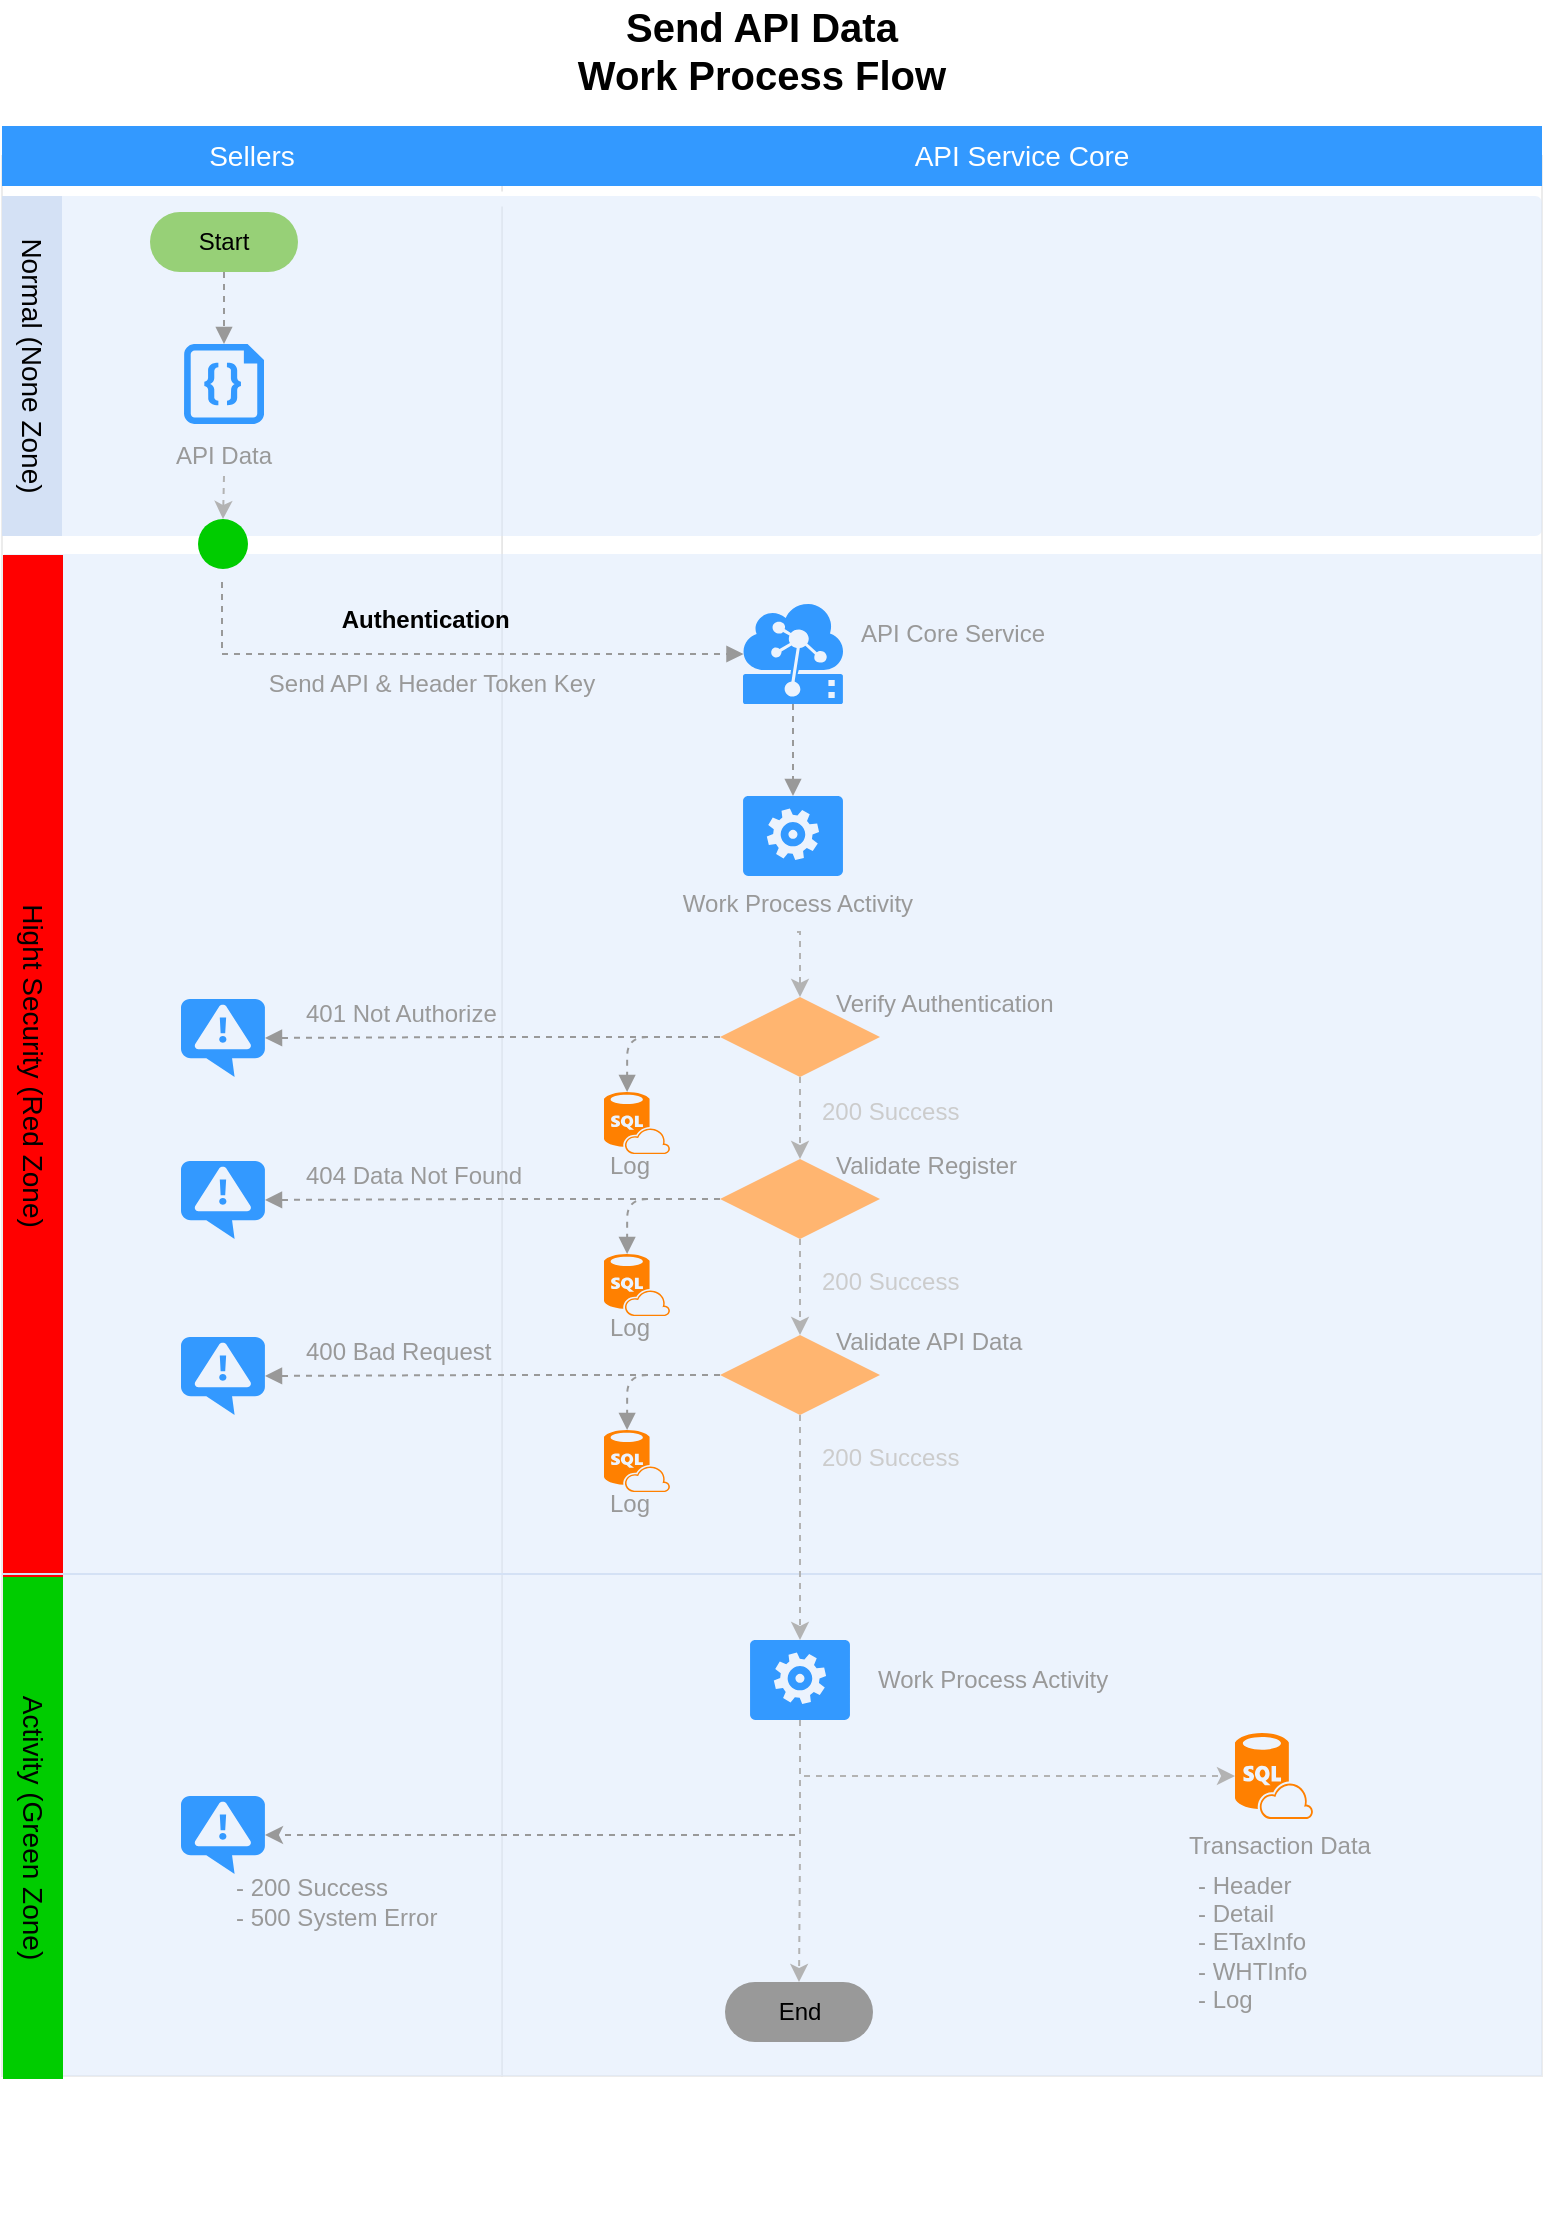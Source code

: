 <mxfile version="10.8.0" type="github"><diagram id="6a731a19-8d31-9384-78a2-239565b7b9f0" name="Page-1"><mxGraphModel dx="1220" dy="634" grid="1" gridSize="10" guides="1" tooltips="1" connect="1" arrows="1" fold="1" page="1" pageScale="1" pageWidth="827" pageHeight="1169" background="none" math="0" shadow="0"><root><mxCell id="0"/><mxCell id="1" parent="0"/><mxCell id="mB4sy3g2SSNMeMLBoOsv-2041" value="" style="rounded=1;whiteSpace=wrap;html=1;strokeColor=#E6E6E6;strokeWidth=1;fillColor=#FFFFFF;fontFamily=Helvetica;fontSize=14;fontColor=#FFB366;opacity=75;verticalAlign=top;fontStyle=1;arcSize=0;" vertex="1" parent="1"><mxGeometry x="300" y="90" width="520" height="960" as="geometry"/></mxCell><mxCell id="mB4sy3g2SSNMeMLBoOsv-2042" value="" style="rounded=1;whiteSpace=wrap;html=1;strokeColor=#E6E6E6;strokeWidth=1;fillColor=#FFFFFF;fontFamily=Helvetica;fontSize=14;fontColor=#FFB366;opacity=75;verticalAlign=top;fontStyle=1;arcSize=0;" vertex="1" parent="1"><mxGeometry x="50" y="90" width="250" height="960" as="geometry"/></mxCell><mxCell id="mB4sy3g2SSNMeMLBoOsv-2043" value="" style="shape=mxgraph.arrows.two_way_arrow_horizontal;html=1;verticalLabelPosition=bottom;verticalAlign=top;strokeWidth=2;strokeColor=none;dashed=1;fillColor=#FFFFFF;fontFamily=Verdana;fontSize=12;fontColor=#00BEF2" vertex="1" parent="1"><mxGeometry x="265.5" y="104" width="67" height="15" as="geometry"/></mxCell><mxCell id="mB4sy3g2SSNMeMLBoOsv-2044" value="" style="rounded=1;whiteSpace=wrap;html=1;strokeColor=none;strokeWidth=1;fillColor=#dae8fc;fontSize=12;align=center;arcSize=0;opacity=50;" vertex="1" parent="1"><mxGeometry x="51" y="800" width="769" height="250" as="geometry"/></mxCell><mxCell id="mB4sy3g2SSNMeMLBoOsv-2045" value="" style="rounded=1;whiteSpace=wrap;html=1;strokeColor=none;strokeWidth=1;fillColor=#dae8fc;fontSize=12;align=center;arcSize=0;opacity=50;" vertex="1" parent="1"><mxGeometry x="51" y="289" width="769" height="511" as="geometry"/></mxCell><mxCell id="mB4sy3g2SSNMeMLBoOsv-2046" value="" style="rounded=1;whiteSpace=wrap;html=1;strokeColor=none;strokeWidth=1;fillColor=#dae8fc;fontSize=12;align=center;arcSize=2;opacity=50;" vertex="1" parent="1"><mxGeometry x="50" y="110" width="770" height="170" as="geometry"/></mxCell><mxCell id="mB4sy3g2SSNMeMLBoOsv-2047" value="Send API Data&lt;br&gt;Work Process Flow" style="text;html=1;strokeColor=none;fillColor=none;align=center;verticalAlign=middle;whiteSpace=wrap;rounded=0;fontStyle=1;fontSize=20;" vertex="1" parent="1"><mxGeometry x="275" y="12" width="310" height="50" as="geometry"/></mxCell><mxCell id="mB4sy3g2SSNMeMLBoOsv-2048" style="edgeStyle=orthogonalEdgeStyle;rounded=0;orthogonalLoop=1;jettySize=auto;html=1;exitX=0.5;exitY=1;exitDx=0;exitDy=0;exitPerimeter=0;entryX=0.5;entryY=0;entryDx=0;entryDy=0;dashed=1;startArrow=none;startFill=0;endArrow=block;endFill=1;strokeColor=#999999;entryPerimeter=0;" edge="1" parent="1" source="mB4sy3g2SSNMeMLBoOsv-2049" target="mB4sy3g2SSNMeMLBoOsv-2091"><mxGeometry relative="1" as="geometry"><mxPoint x="446" y="395" as="targetPoint"/></mxGeometry></mxCell><mxCell id="mB4sy3g2SSNMeMLBoOsv-2049" value="" style="shadow=0;dashed=0;html=1;strokeColor=none;labelPosition=center;verticalLabelPosition=bottom;verticalAlign=top;align=center;shape=mxgraph.mscae.cloud.iot_edge;fillColor=#3399FF;pointerEvents=1;fontSize=12;fontColor=#999999;" vertex="1" parent="1"><mxGeometry x="420.5" y="314" width="50" height="50" as="geometry"/></mxCell><mxCell id="mB4sy3g2SSNMeMLBoOsv-2080" style="edgeStyle=orthogonalEdgeStyle;rounded=0;orthogonalLoop=1;jettySize=auto;html=1;exitX=0.5;exitY=1;exitDx=0;exitDy=0;entryX=0.005;entryY=0.5;entryDx=0;entryDy=0;dashed=1;startArrow=none;startFill=0;endArrow=block;endFill=1;strokeColor=#999999;entryPerimeter=0;" edge="1" parent="1" target="mB4sy3g2SSNMeMLBoOsv-2049"><mxGeometry relative="1" as="geometry"><mxPoint x="378" y="341" as="targetPoint"/><mxPoint x="160" y="303" as="sourcePoint"/><Array as="points"><mxPoint x="160" y="339"/></Array></mxGeometry></mxCell><mxCell id="mB4sy3g2SSNMeMLBoOsv-2085" value="Authentication&amp;nbsp;&lt;br&gt;" style="text;html=1;strokeColor=none;fillColor=none;align=center;verticalAlign=middle;whiteSpace=wrap;rounded=0;fontSize=12;fontColor=#000000;fontStyle=1" vertex="1" parent="1"><mxGeometry x="167" y="305" width="193" height="34" as="geometry"/></mxCell><mxCell id="mB4sy3g2SSNMeMLBoOsv-2086" value="API Core Service" style="text;html=1;strokeColor=none;fillColor=none;align=center;verticalAlign=middle;whiteSpace=wrap;rounded=0;fontSize=12;fontColor=#999999;" vertex="1" parent="1"><mxGeometry x="475" y="314.5" width="101" height="29" as="geometry"/></mxCell><mxCell id="mB4sy3g2SSNMeMLBoOsv-2090" value="" style="group" vertex="1" connectable="0" parent="1"><mxGeometry x="367.5" y="442" width="160" height="72" as="geometry"/></mxCell><mxCell id="mB4sy3g2SSNMeMLBoOsv-2091" value="" style="verticalLabelPosition=bottom;html=1;verticalAlign=top;align=center;strokeColor=none;fillColor=#3399FF;shape=mxgraph.azure.worker_role;fontSize=12;fontColor=#999999;" vertex="1" parent="mB4sy3g2SSNMeMLBoOsv-2090"><mxGeometry x="53" y="-32" width="50" height="40" as="geometry"/></mxCell><mxCell id="mB4sy3g2SSNMeMLBoOsv-2092" value="Work Process Activity&lt;br&gt;" style="text;html=1;strokeColor=none;fillColor=none;align=center;verticalAlign=middle;whiteSpace=wrap;rounded=0;fontSize=12;fontColor=#999999;" vertex="1" parent="mB4sy3g2SSNMeMLBoOsv-2090"><mxGeometry y="7" width="160" height="29" as="geometry"/></mxCell><mxCell id="mB4sy3g2SSNMeMLBoOsv-2095" style="edgeStyle=orthogonalEdgeStyle;rounded=0;orthogonalLoop=1;jettySize=auto;html=1;exitX=0.5;exitY=1;exitDx=0;exitDy=0;entryX=0.5;entryY=0;entryDx=0;entryDy=0;entryPerimeter=0;dashed=1;startArrow=none;startFill=0;endArrow=block;endFill=1;strokeColor=#999999;fontColor=#000000;" edge="1" parent="1" source="mB4sy3g2SSNMeMLBoOsv-2096" target="mB4sy3g2SSNMeMLBoOsv-2145"><mxGeometry relative="1" as="geometry"><mxPoint x="161" y="181" as="targetPoint"/></mxGeometry></mxCell><mxCell id="mB4sy3g2SSNMeMLBoOsv-2096" value="Start" style="rounded=1;whiteSpace=wrap;html=1;fontColor=#000000;align=center;arcSize=50;labelBackgroundColor=none;fillColor=#97D077;strokeColor=none;" vertex="1" parent="1"><mxGeometry x="124" y="118" width="74" height="30" as="geometry"/></mxCell><mxCell id="mB4sy3g2SSNMeMLBoOsv-2098" value="Hight Security (Red Zone)" style="whiteSpace=wrap;html=1;dashed=1;strokeColor=none;strokeWidth=2;fillColor=#FF0000;fontFamily=Helvetica;fontSize=14;fontColor=#000000;fontStyle=0;rotation=90;" vertex="1" parent="1"><mxGeometry x="-190" y="530" width="511" height="30" as="geometry"/></mxCell><mxCell id="mB4sy3g2SSNMeMLBoOsv-2108" value="" style="ellipse;whiteSpace=wrap;html=1;aspect=fixed;fillColor=#00CC00;fontColor=#000000;align=center;strokeColor=none;" vertex="1" parent="1"><mxGeometry x="148" y="271.5" width="25" height="25" as="geometry"/></mxCell><mxCell id="mB4sy3g2SSNMeMLBoOsv-2110" value="Activity (Green Zone)" style="whiteSpace=wrap;html=1;dashed=1;strokeColor=none;strokeWidth=2;fillColor=#00CC00;fontFamily=Helvetica;fontSize=14;fontColor=#000000;fontStyle=0;rotation=90;" vertex="1" parent="1"><mxGeometry x="-60" y="911" width="251" height="30" as="geometry"/></mxCell><mxCell id="mB4sy3g2SSNMeMLBoOsv-2111" value="Sellers" style="whiteSpace=wrap;html=1;dashed=1;strokeColor=none;strokeWidth=2;fillColor=#3399FF;fontFamily=Helvetica;fontSize=14;fontColor=#FFFFFF;fontStyle=0" vertex="1" parent="1"><mxGeometry x="50" y="75" width="250" height="30" as="geometry"/></mxCell><mxCell id="mB4sy3g2SSNMeMLBoOsv-2112" value="API Service Core" style="whiteSpace=wrap;html=1;dashed=1;strokeColor=none;strokeWidth=2;fillColor=#3399FF;fontFamily=Helvetica;fontSize=14;fontColor=#FFFFFF;fontStyle=0" vertex="1" parent="1"><mxGeometry x="300" y="75" width="520" height="30" as="geometry"/></mxCell><mxCell id="mB4sy3g2SSNMeMLBoOsv-2113" value="Normal (None Zone)" style="whiteSpace=wrap;html=1;dashed=1;strokeColor=none;strokeWidth=2;fillColor=#D4E1F5;fontFamily=Helvetica;fontSize=14;fontColor=#000000;fontStyle=0;rotation=90;" vertex="1" parent="1"><mxGeometry x="-20" y="180" width="170" height="30" as="geometry"/></mxCell><mxCell id="mB4sy3g2SSNMeMLBoOsv-2116" value="" style="group" vertex="1" connectable="0" parent="1"><mxGeometry x="333" y="898.5" width="160" height="72" as="geometry"/></mxCell><mxCell id="mB4sy3g2SSNMeMLBoOsv-2118" value="" style="group" vertex="1" connectable="0" parent="1"><mxGeometry x="551.5" y="1048" width="108" height="79" as="geometry"/></mxCell><mxCell id="mB4sy3g2SSNMeMLBoOsv-2120" style="edgeStyle=orthogonalEdgeStyle;rounded=0;orthogonalLoop=1;jettySize=auto;html=1;exitX=0.5;exitY=1;exitDx=0;exitDy=0;entryX=1;entryY=0.5;entryDx=0;entryDy=0;entryPerimeter=0;dashed=1;strokeColor=#999999;fontColor=#00CC00;exitPerimeter=0;" edge="1" parent="1" source="mB4sy3g2SSNMeMLBoOsv-2117" target="mB4sy3g2SSNMeMLBoOsv-2131"><mxGeometry relative="1" as="geometry"/></mxCell><mxCell id="mB4sy3g2SSNMeMLBoOsv-2122" value="Work Process Activity&lt;br&gt;" style="text;html=1;strokeColor=none;fillColor=none;align=left;verticalAlign=middle;whiteSpace=wrap;rounded=0;fontSize=12;fontColor=#999999;" vertex="1" parent="1"><mxGeometry x="485.5" y="837.5" width="160" height="29" as="geometry"/></mxCell><mxCell id="mB4sy3g2SSNMeMLBoOsv-2123" value="Transaction Data" style="text;html=1;strokeColor=none;fillColor=none;align=center;verticalAlign=middle;whiteSpace=wrap;rounded=0;fontSize=12;fontColor=#999999;" vertex="1" parent="1"><mxGeometry x="634.5" y="920.5" width="108" height="29" as="geometry"/></mxCell><mxCell id="mB4sy3g2SSNMeMLBoOsv-2124" value="" style="verticalLabelPosition=bottom;html=1;verticalAlign=top;align=center;strokeColor=none;fillColor=#FF8000;shape=mxgraph.azure.sql_database_sql_azure;fontSize=12;fontColor=#999999;" vertex="1" parent="1"><mxGeometry x="666.5" y="878.5" width="39" height="43" as="geometry"/></mxCell><mxCell id="mB4sy3g2SSNMeMLBoOsv-2131" value="" style="verticalLabelPosition=bottom;html=1;verticalAlign=top;align=center;strokeColor=none;fillColor=#3399FF;shape=mxgraph.azure.notification_topic;fontSize=12;fontColor=#999999;" vertex="1" parent="1"><mxGeometry x="139.5" y="910" width="42" height="39" as="geometry"/></mxCell><mxCell id="mB4sy3g2SSNMeMLBoOsv-2132" value="- 200 Success&lt;br&gt;- 500 System Error&lt;br&gt;" style="text;html=1;strokeColor=none;fillColor=none;align=left;verticalAlign=middle;whiteSpace=wrap;rounded=0;fontSize=12;fontColor=#999999;" vertex="1" parent="1"><mxGeometry x="165" y="945" width="143" height="35" as="geometry"/></mxCell><mxCell id="mB4sy3g2SSNMeMLBoOsv-2140" value="Send API &amp;amp; Header Token Key" style="text;html=1;strokeColor=none;fillColor=none;align=center;verticalAlign=middle;whiteSpace=wrap;rounded=0;fontSize=12;fontColor=#999999;" vertex="1" parent="1"><mxGeometry x="180" y="339" width="170" height="29" as="geometry"/></mxCell><mxCell id="mB4sy3g2SSNMeMLBoOsv-2142" value="" style="endArrow=none;html=1;strokeColor=#D4E1F5;fontColor=#000000;" edge="1" parent="1"><mxGeometry width="50" height="50" relative="1" as="geometry"><mxPoint x="50" y="799" as="sourcePoint"/><mxPoint x="820" y="799" as="targetPoint"/></mxGeometry></mxCell><mxCell id="mB4sy3g2SSNMeMLBoOsv-2143" value="" style="group" vertex="1" connectable="0" parent="1"><mxGeometry x="126" y="164" width="70" height="86" as="geometry"/></mxCell><mxCell id="mB4sy3g2SSNMeMLBoOsv-2144" value="API Data" style="text;html=1;strokeColor=none;fillColor=none;align=center;verticalAlign=middle;whiteSpace=wrap;rounded=0;fontSize=12;fontColor=#999999;rotation=0;" vertex="1" parent="mB4sy3g2SSNMeMLBoOsv-2143"><mxGeometry y="66" width="70" height="20" as="geometry"/></mxCell><mxCell id="mB4sy3g2SSNMeMLBoOsv-2145" value="" style="verticalLabelPosition=bottom;html=1;verticalAlign=top;align=center;strokeColor=none;fillColor=#3399FF;shape=mxgraph.azure.code_file;pointerEvents=1;fontSize=12;fontColor=#999999;" vertex="1" parent="mB4sy3g2SSNMeMLBoOsv-2143"><mxGeometry x="15" y="20" width="40" height="40" as="geometry"/></mxCell><mxCell id="mB4sy3g2SSNMeMLBoOsv-2148" style="edgeStyle=orthogonalEdgeStyle;rounded=0;orthogonalLoop=1;jettySize=auto;html=1;exitX=0.5;exitY=1;exitDx=0;exitDy=0;entryX=0.5;entryY=0;entryDx=0;entryDy=0;dashed=1;strokeColor=#B3B3B3;" edge="1" parent="1" source="mB4sy3g2SSNMeMLBoOsv-2144" target="mB4sy3g2SSNMeMLBoOsv-2108"><mxGeometry relative="1" as="geometry"/></mxCell><mxCell id="mB4sy3g2SSNMeMLBoOsv-2149" style="edgeStyle=orthogonalEdgeStyle;rounded=1;orthogonalLoop=1;jettySize=auto;html=1;exitX=0;exitY=0.5;exitDx=0;exitDy=0;dashed=1;startArrow=none;startFill=0;endArrow=block;endFill=1;strokeColor=#999999;fontSize=12;fontColor=#999999;" edge="1" parent="1" source="mB4sy3g2SSNMeMLBoOsv-2151" target="mB4sy3g2SSNMeMLBoOsv-2154"><mxGeometry relative="1" as="geometry"/></mxCell><mxCell id="mB4sy3g2SSNMeMLBoOsv-2150" style="edgeStyle=orthogonalEdgeStyle;rounded=1;orthogonalLoop=1;jettySize=auto;html=1;exitX=0;exitY=0.5;exitDx=0;exitDy=0;entryX=0.35;entryY=0;entryDx=0;entryDy=0;entryPerimeter=0;dashed=1;startArrow=none;startFill=0;endArrow=block;endFill=1;strokeColor=#999999;fontSize=12;fontColor=#999999;" edge="1" parent="1" source="mB4sy3g2SSNMeMLBoOsv-2151" target="mB4sy3g2SSNMeMLBoOsv-2158"><mxGeometry relative="1" as="geometry"/></mxCell><mxCell id="mB4sy3g2SSNMeMLBoOsv-2173" style="edgeStyle=orthogonalEdgeStyle;rounded=0;orthogonalLoop=1;jettySize=auto;html=1;exitX=0.5;exitY=1;exitDx=0;exitDy=0;entryX=0.5;entryY=0;entryDx=0;entryDy=0;dashed=1;strokeColor=#B3B3B3;" edge="1" parent="1" source="mB4sy3g2SSNMeMLBoOsv-2151" target="mB4sy3g2SSNMeMLBoOsv-2164"><mxGeometry relative="1" as="geometry"/></mxCell><mxCell id="mB4sy3g2SSNMeMLBoOsv-2151" value="" style="rhombus;whiteSpace=wrap;html=1;strokeColor=none;strokeWidth=1;fillColor=#FFB570;fontSize=12;fontColor=#999999;align=left;" vertex="1" parent="1"><mxGeometry x="409" y="510.5" width="80" height="40" as="geometry"/></mxCell><mxCell id="mB4sy3g2SSNMeMLBoOsv-2152" value="200 Success" style="text;html=1;strokeColor=none;fillColor=none;align=left;verticalAlign=middle;whiteSpace=wrap;rounded=0;fontSize=12;fontColor=#CCCCCC;" vertex="1" parent="1"><mxGeometry x="457.5" y="557.5" width="89" height="20" as="geometry"/></mxCell><mxCell id="mB4sy3g2SSNMeMLBoOsv-2153" value="&lt;span&gt;Verify Authentication&lt;/span&gt;" style="text;html=1;strokeColor=none;fillColor=none;align=left;verticalAlign=middle;whiteSpace=wrap;rounded=0;fontSize=12;fontColor=#999999;" vertex="1" parent="1"><mxGeometry x="465" y="503.5" width="132" height="20" as="geometry"/></mxCell><mxCell id="mB4sy3g2SSNMeMLBoOsv-2154" value="" style="verticalLabelPosition=bottom;html=1;verticalAlign=top;align=center;strokeColor=none;fillColor=#3399FF;shape=mxgraph.azure.notification_topic;fontSize=12;fontColor=#999999;" vertex="1" parent="1"><mxGeometry x="139.5" y="511.5" width="42" height="39" as="geometry"/></mxCell><mxCell id="mB4sy3g2SSNMeMLBoOsv-2155" value="401 Not Authorize" style="text;html=1;strokeColor=none;fillColor=none;align=left;verticalAlign=middle;whiteSpace=wrap;rounded=0;fontSize=12;fontColor=#999999;" vertex="1" parent="1"><mxGeometry x="200" y="509" width="116" height="20" as="geometry"/></mxCell><mxCell id="mB4sy3g2SSNMeMLBoOsv-2159" style="edgeStyle=orthogonalEdgeStyle;rounded=0;orthogonalLoop=1;jettySize=auto;html=1;exitX=0.5;exitY=1;exitDx=0;exitDy=0;entryX=0.5;entryY=0;entryDx=0;entryDy=0;dashed=1;strokeColor=#B3B3B3;" edge="1" parent="1" source="mB4sy3g2SSNMeMLBoOsv-2092" target="mB4sy3g2SSNMeMLBoOsv-2151"><mxGeometry relative="1" as="geometry"/></mxCell><mxCell id="mB4sy3g2SSNMeMLBoOsv-2160" value="" style="group" vertex="1" connectable="0" parent="1"><mxGeometry x="342.5" y="531" width="40" height="53.5" as="geometry"/></mxCell><mxCell id="mB4sy3g2SSNMeMLBoOsv-2156" value="" style="group" vertex="1" connectable="0" parent="mB4sy3g2SSNMeMLBoOsv-2160"><mxGeometry width="40" height="53.5" as="geometry"/></mxCell><mxCell id="mB4sy3g2SSNMeMLBoOsv-2157" value="Log" style="text;html=1;strokeColor=none;fillColor=none;align=center;verticalAlign=middle;whiteSpace=wrap;rounded=0;fontSize=12;fontColor=#999999;" vertex="1" parent="mB4sy3g2SSNMeMLBoOsv-2156"><mxGeometry x="1.5" y="49.5" width="40" height="29" as="geometry"/></mxCell><mxCell id="mB4sy3g2SSNMeMLBoOsv-2158" value="" style="verticalLabelPosition=bottom;html=1;verticalAlign=top;align=center;strokeColor=none;fillColor=#FF8000;shape=mxgraph.azure.sql_database_sql_azure;fontSize=12;fontColor=#999999;" vertex="1" parent="mB4sy3g2SSNMeMLBoOsv-2156"><mxGeometry x="8.5" y="27" width="33" height="31" as="geometry"/></mxCell><mxCell id="mB4sy3g2SSNMeMLBoOsv-2162" style="edgeStyle=orthogonalEdgeStyle;rounded=1;orthogonalLoop=1;jettySize=auto;html=1;exitX=0;exitY=0.5;exitDx=0;exitDy=0;dashed=1;startArrow=none;startFill=0;endArrow=block;endFill=1;strokeColor=#999999;fontSize=12;fontColor=#999999;" edge="1" parent="1" source="mB4sy3g2SSNMeMLBoOsv-2164" target="mB4sy3g2SSNMeMLBoOsv-2167"><mxGeometry relative="1" as="geometry"/></mxCell><mxCell id="mB4sy3g2SSNMeMLBoOsv-2163" style="edgeStyle=orthogonalEdgeStyle;rounded=1;orthogonalLoop=1;jettySize=auto;html=1;exitX=0;exitY=0.5;exitDx=0;exitDy=0;entryX=0.35;entryY=0;entryDx=0;entryDy=0;entryPerimeter=0;dashed=1;startArrow=none;startFill=0;endArrow=block;endFill=1;strokeColor=#999999;fontSize=12;fontColor=#999999;" edge="1" parent="1" source="mB4sy3g2SSNMeMLBoOsv-2164" target="mB4sy3g2SSNMeMLBoOsv-2172"><mxGeometry relative="1" as="geometry"/></mxCell><mxCell id="mB4sy3g2SSNMeMLBoOsv-2186" style="edgeStyle=orthogonalEdgeStyle;rounded=0;orthogonalLoop=1;jettySize=auto;html=1;exitX=0.5;exitY=1;exitDx=0;exitDy=0;dashed=1;strokeColor=#B3B3B3;fontColor=#CCCCCC;" edge="1" parent="1" source="mB4sy3g2SSNMeMLBoOsv-2164" target="mB4sy3g2SSNMeMLBoOsv-2177"><mxGeometry relative="1" as="geometry"/></mxCell><mxCell id="mB4sy3g2SSNMeMLBoOsv-2164" value="" style="rhombus;whiteSpace=wrap;html=1;strokeColor=none;strokeWidth=1;fillColor=#FFB570;fontSize=12;fontColor=#999999;align=left;" vertex="1" parent="1"><mxGeometry x="409" y="591.5" width="80" height="40" as="geometry"/></mxCell><mxCell id="mB4sy3g2SSNMeMLBoOsv-2165" value="200 Success" style="text;html=1;strokeColor=none;fillColor=none;align=left;verticalAlign=middle;whiteSpace=wrap;rounded=0;fontSize=12;fontColor=#CCCCCC;" vertex="1" parent="1"><mxGeometry x="457.5" y="642.5" width="89" height="20" as="geometry"/></mxCell><mxCell id="mB4sy3g2SSNMeMLBoOsv-2166" value="Validate Register" style="text;html=1;strokeColor=none;fillColor=none;align=left;verticalAlign=middle;whiteSpace=wrap;rounded=0;fontSize=12;fontColor=#999999;" vertex="1" parent="1"><mxGeometry x="465" y="585" width="115" height="20" as="geometry"/></mxCell><mxCell id="mB4sy3g2SSNMeMLBoOsv-2167" value="" style="verticalLabelPosition=bottom;html=1;verticalAlign=top;align=center;strokeColor=none;fillColor=#3399FF;shape=mxgraph.azure.notification_topic;fontSize=12;fontColor=#999999;" vertex="1" parent="1"><mxGeometry x="139.5" y="592.5" width="42" height="39" as="geometry"/></mxCell><mxCell id="mB4sy3g2SSNMeMLBoOsv-2168" value="404 Data Not Found" style="text;html=1;strokeColor=none;fillColor=none;align=left;verticalAlign=middle;whiteSpace=wrap;rounded=0;fontSize=12;fontColor=#999999;" vertex="1" parent="1"><mxGeometry x="200" y="590" width="122" height="20" as="geometry"/></mxCell><mxCell id="mB4sy3g2SSNMeMLBoOsv-2169" value="" style="group" vertex="1" connectable="0" parent="1"><mxGeometry x="342.5" y="612" width="40" height="53.5" as="geometry"/></mxCell><mxCell id="mB4sy3g2SSNMeMLBoOsv-2170" value="" style="group" vertex="1" connectable="0" parent="mB4sy3g2SSNMeMLBoOsv-2169"><mxGeometry width="40" height="53.5" as="geometry"/></mxCell><mxCell id="mB4sy3g2SSNMeMLBoOsv-2171" value="Log" style="text;html=1;strokeColor=none;fillColor=none;align=center;verticalAlign=middle;whiteSpace=wrap;rounded=0;fontSize=12;fontColor=#999999;" vertex="1" parent="mB4sy3g2SSNMeMLBoOsv-2170"><mxGeometry x="1.5" y="49.5" width="40" height="29" as="geometry"/></mxCell><mxCell id="mB4sy3g2SSNMeMLBoOsv-2172" value="" style="verticalLabelPosition=bottom;html=1;verticalAlign=top;align=center;strokeColor=none;fillColor=#FF8000;shape=mxgraph.azure.sql_database_sql_azure;fontSize=12;fontColor=#999999;" vertex="1" parent="mB4sy3g2SSNMeMLBoOsv-2170"><mxGeometry x="8.5" y="27" width="33" height="31" as="geometry"/></mxCell><mxCell id="mB4sy3g2SSNMeMLBoOsv-2175" style="edgeStyle=orthogonalEdgeStyle;rounded=1;orthogonalLoop=1;jettySize=auto;html=1;exitX=0;exitY=0.5;exitDx=0;exitDy=0;dashed=1;startArrow=none;startFill=0;endArrow=block;endFill=1;strokeColor=#999999;fontSize=12;fontColor=#999999;" edge="1" parent="1" source="mB4sy3g2SSNMeMLBoOsv-2177" target="mB4sy3g2SSNMeMLBoOsv-2180"><mxGeometry relative="1" as="geometry"/></mxCell><mxCell id="mB4sy3g2SSNMeMLBoOsv-2176" style="edgeStyle=orthogonalEdgeStyle;rounded=1;orthogonalLoop=1;jettySize=auto;html=1;exitX=0;exitY=0.5;exitDx=0;exitDy=0;entryX=0.35;entryY=0;entryDx=0;entryDy=0;entryPerimeter=0;dashed=1;startArrow=none;startFill=0;endArrow=block;endFill=1;strokeColor=#999999;fontSize=12;fontColor=#999999;" edge="1" parent="1" source="mB4sy3g2SSNMeMLBoOsv-2177" target="mB4sy3g2SSNMeMLBoOsv-2185"><mxGeometry relative="1" as="geometry"/></mxCell><mxCell id="mB4sy3g2SSNMeMLBoOsv-2188" style="edgeStyle=orthogonalEdgeStyle;rounded=0;orthogonalLoop=1;jettySize=auto;html=1;exitX=0.5;exitY=1;exitDx=0;exitDy=0;entryX=0.5;entryY=0;entryDx=0;entryDy=0;entryPerimeter=0;dashed=1;strokeColor=#B3B3B3;fontColor=#CCCCCC;" edge="1" parent="1" source="mB4sy3g2SSNMeMLBoOsv-2177" target="mB4sy3g2SSNMeMLBoOsv-2117"><mxGeometry relative="1" as="geometry"/></mxCell><mxCell id="mB4sy3g2SSNMeMLBoOsv-2177" value="" style="rhombus;whiteSpace=wrap;html=1;strokeColor=none;strokeWidth=1;fillColor=#FFB570;fontSize=12;fontColor=#999999;align=left;" vertex="1" parent="1"><mxGeometry x="409" y="679.5" width="80" height="40" as="geometry"/></mxCell><mxCell id="mB4sy3g2SSNMeMLBoOsv-2178" value="200 Success" style="text;html=1;strokeColor=none;fillColor=none;align=left;verticalAlign=middle;whiteSpace=wrap;rounded=0;fontSize=12;fontColor=#CCCCCC;" vertex="1" parent="1"><mxGeometry x="457.5" y="730.5" width="89" height="20" as="geometry"/></mxCell><mxCell id="mB4sy3g2SSNMeMLBoOsv-2179" value="Validate API Data" style="text;html=1;strokeColor=none;fillColor=none;align=left;verticalAlign=middle;whiteSpace=wrap;rounded=0;fontSize=12;fontColor=#999999;" vertex="1" parent="1"><mxGeometry x="465" y="672.5" width="132" height="20" as="geometry"/></mxCell><mxCell id="mB4sy3g2SSNMeMLBoOsv-2180" value="" style="verticalLabelPosition=bottom;html=1;verticalAlign=top;align=center;strokeColor=none;fillColor=#3399FF;shape=mxgraph.azure.notification_topic;fontSize=12;fontColor=#999999;" vertex="1" parent="1"><mxGeometry x="139.5" y="680.5" width="42" height="39" as="geometry"/></mxCell><mxCell id="mB4sy3g2SSNMeMLBoOsv-2181" value="400 Bad Request" style="text;html=1;strokeColor=none;fillColor=none;align=left;verticalAlign=middle;whiteSpace=wrap;rounded=0;fontSize=12;fontColor=#999999;" vertex="1" parent="1"><mxGeometry x="200" y="678" width="122" height="20" as="geometry"/></mxCell><mxCell id="mB4sy3g2SSNMeMLBoOsv-2182" value="" style="group" vertex="1" connectable="0" parent="1"><mxGeometry x="342.5" y="700" width="40" height="53.5" as="geometry"/></mxCell><mxCell id="mB4sy3g2SSNMeMLBoOsv-2183" value="" style="group" vertex="1" connectable="0" parent="mB4sy3g2SSNMeMLBoOsv-2182"><mxGeometry width="40" height="53.5" as="geometry"/></mxCell><mxCell id="mB4sy3g2SSNMeMLBoOsv-2184" value="Log" style="text;html=1;strokeColor=none;fillColor=none;align=center;verticalAlign=middle;whiteSpace=wrap;rounded=0;fontSize=12;fontColor=#999999;" vertex="1" parent="mB4sy3g2SSNMeMLBoOsv-2183"><mxGeometry x="1.5" y="49.5" width="40" height="29" as="geometry"/></mxCell><mxCell id="mB4sy3g2SSNMeMLBoOsv-2185" value="" style="verticalLabelPosition=bottom;html=1;verticalAlign=top;align=center;strokeColor=none;fillColor=#FF8000;shape=mxgraph.azure.sql_database_sql_azure;fontSize=12;fontColor=#999999;" vertex="1" parent="mB4sy3g2SSNMeMLBoOsv-2183"><mxGeometry x="8.5" y="27" width="33" height="31" as="geometry"/></mxCell><mxCell id="mB4sy3g2SSNMeMLBoOsv-2094" value="End" style="rounded=1;whiteSpace=wrap;html=1;fontColor=#000000;align=center;arcSize=50;labelBackgroundColor=none;fillColor=#999999;strokeColor=none;" vertex="1" parent="1"><mxGeometry x="411.5" y="1003" width="74" height="30" as="geometry"/></mxCell><mxCell id="mB4sy3g2SSNMeMLBoOsv-2189" style="edgeStyle=orthogonalEdgeStyle;rounded=0;orthogonalLoop=1;jettySize=auto;html=1;exitX=0.5;exitY=1;exitDx=0;exitDy=0;exitPerimeter=0;entryX=0;entryY=0.5;entryDx=0;entryDy=0;entryPerimeter=0;dashed=1;startArrow=none;startFill=0;strokeColor=#B3B3B3;fontColor=#CCCCCC;" edge="1" parent="1" source="mB4sy3g2SSNMeMLBoOsv-2117" target="mB4sy3g2SSNMeMLBoOsv-2124"><mxGeometry relative="1" as="geometry"/></mxCell><mxCell id="mB4sy3g2SSNMeMLBoOsv-2190" style="edgeStyle=orthogonalEdgeStyle;rounded=0;orthogonalLoop=1;jettySize=auto;html=1;exitX=0.5;exitY=1;exitDx=0;exitDy=0;exitPerimeter=0;dashed=1;startArrow=none;startFill=0;strokeColor=#B3B3B3;fontColor=#CCCCCC;" edge="1" parent="1" source="mB4sy3g2SSNMeMLBoOsv-2117" target="mB4sy3g2SSNMeMLBoOsv-2094"><mxGeometry relative="1" as="geometry"/></mxCell><mxCell id="mB4sy3g2SSNMeMLBoOsv-2117" value="" style="verticalLabelPosition=bottom;html=1;verticalAlign=top;align=center;strokeColor=none;fillColor=#3399FF;shape=mxgraph.azure.worker_role;fontSize=12;fontColor=#999999;" vertex="1" parent="1"><mxGeometry x="424" y="832" width="50" height="40" as="geometry"/></mxCell><mxCell id="mB4sy3g2SSNMeMLBoOsv-2191" value="- Header&lt;br&gt;- Detail&lt;br&gt;- ETaxInfo&lt;br&gt;- WHTInfo&lt;br&gt;- Log&lt;br&gt;" style="text;html=1;strokeColor=none;fillColor=none;align=left;verticalAlign=middle;whiteSpace=wrap;rounded=0;fontSize=12;fontColor=#999999;" vertex="1" parent="1"><mxGeometry x="646" y="946" width="103" height="74" as="geometry"/></mxCell></root></mxGraphModel></diagram></mxfile>